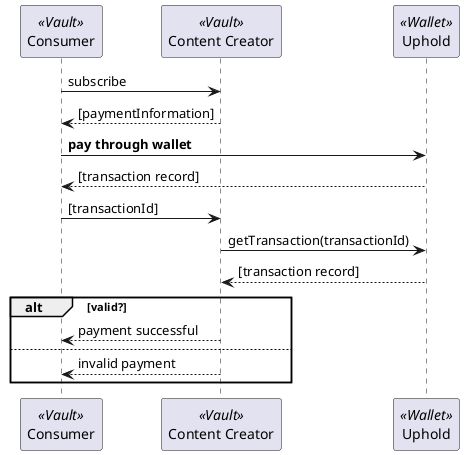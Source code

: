 @startuml consumer-to-service-provider

participant Consumer as c <<Vault>> order 1
participant "Content Creator" as cc <<Vault>> order 2
participant Uphold as u <<Wallet>> order 3


c -> cc : subscribe 
c <-- cc : [paymentInformation]
c -> u : **pay through wallet**
c <-- u : [transaction record]
c -> cc : [transactionId]
cc -> u : getTransaction(transactionId)
cc <-- u : [transaction record]
alt valid?
  c <-- cc : payment successful
else 
  c <-- cc : invalid payment
end


@enduml